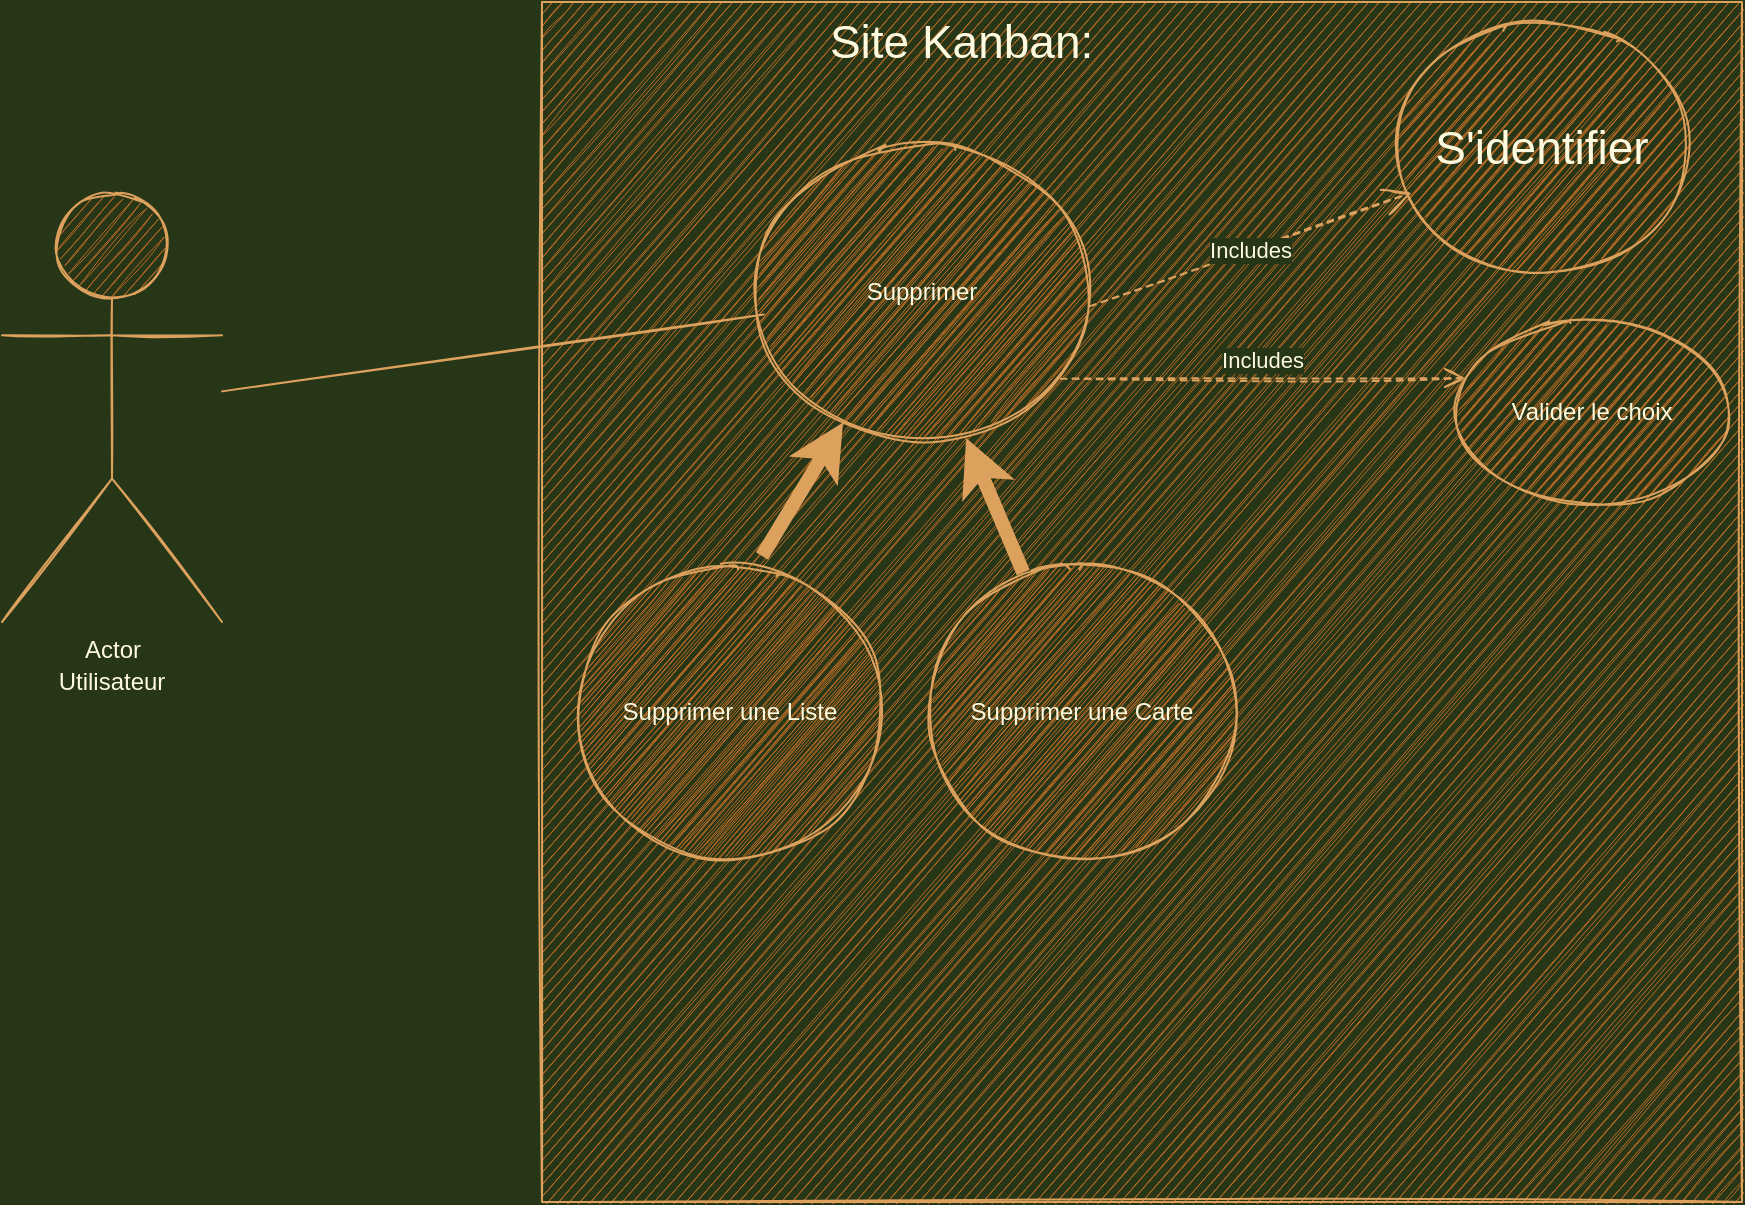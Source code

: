 <mxfile version="13.9.9" type="device"><diagram id="sPmADhrhNK1fhIsMKw0H" name="Page-1"><mxGraphModel dx="1086" dy="966" grid="1" gridSize="10" guides="1" tooltips="1" connect="1" arrows="1" fold="1" page="1" pageScale="1" pageWidth="827" pageHeight="1169" background="#283618" math="0" shadow="0"><root><mxCell id="0"/><mxCell id="1" parent="0"/><mxCell id="pGm72baf2v_I54G1NdTM-1" value="Utilisateur" style="text;html=1;align=center;verticalAlign=middle;whiteSpace=wrap;rounded=0;fontColor=#FEFAE0;sketch=1;" parent="1" vertex="1"><mxGeometry x="80" y="400" width="50" height="20" as="geometry"/></mxCell><mxCell id="pGm72baf2v_I54G1NdTM-2" value="" style="whiteSpace=wrap;html=1;aspect=fixed;fillColor=#BC6C25;strokeColor=#DDA15E;fontColor=#FEFAE0;sketch=1;" parent="1" vertex="1"><mxGeometry x="320" y="70" width="600" height="600" as="geometry"/></mxCell><mxCell id="pGm72baf2v_I54G1NdTM-3" value="Site Kanban:&amp;nbsp;" style="text;html=1;align=center;verticalAlign=middle;whiteSpace=wrap;rounded=0;fontSize=23;fontColor=#FEFAE0;sketch=1;" parent="1" vertex="1"><mxGeometry x="440" y="80" width="186" height="20" as="geometry"/></mxCell><mxCell id="pGm72baf2v_I54G1NdTM-4" value="Supprimer" style="ellipse;whiteSpace=wrap;html=1;fillColor=#BC6C25;strokeColor=#DDA15E;fontColor=#FEFAE0;sketch=1;" parent="1" vertex="1"><mxGeometry x="430" y="140" width="160" height="150" as="geometry"/></mxCell><mxCell id="pGm72baf2v_I54G1NdTM-5" value="" style="endArrow=none;html=1;strokeColor=#DDA15E;fontColor=#FEFAE0;sketch=1;labelBackgroundColor=#283618;" parent="1" source="pGm72baf2v_I54G1NdTM-12" target="pGm72baf2v_I54G1NdTM-4" edge="1"><mxGeometry width="50" height="50" relative="1" as="geometry"><mxPoint x="160" y="250.593" as="sourcePoint"/><mxPoint x="320" y="360" as="targetPoint"/></mxGeometry></mxCell><mxCell id="pGm72baf2v_I54G1NdTM-6" value="&lt;font style=&quot;font-size: 23px&quot;&gt;S'identifier&lt;/font&gt;" style="ellipse;whiteSpace=wrap;html=1;fillColor=#BC6C25;strokeColor=#DDA15E;fontColor=#FEFAE0;sketch=1;" parent="1" vertex="1"><mxGeometry x="750" y="80" width="140" height="125" as="geometry"/></mxCell><mxCell id="pGm72baf2v_I54G1NdTM-7" value="Includes" style="endArrow=open;endSize=12;dashed=1;html=1;exitX=1.025;exitY=0.547;exitDx=0;exitDy=0;strokeColor=#DDA15E;fontColor=#FEFAE0;sketch=1;exitPerimeter=0;labelBackgroundColor=#283618;" parent="1" source="pGm72baf2v_I54G1NdTM-4" target="pGm72baf2v_I54G1NdTM-6" edge="1"><mxGeometry x="-0.001" width="160" relative="1" as="geometry"><mxPoint x="430" y="210" as="sourcePoint"/><mxPoint x="590" y="210" as="targetPoint"/><Array as="points"/><mxPoint as="offset"/></mxGeometry></mxCell><mxCell id="pGm72baf2v_I54G1NdTM-8" value="Includes" style="html=1;verticalAlign=bottom;endArrow=open;dashed=1;endSize=8;exitX=0.933;exitY=0.789;exitDx=0;exitDy=0;exitPerimeter=0;strokeColor=#DDA15E;fontColor=#FEFAE0;sketch=1;entryX=0.012;entryY=0.311;entryDx=0;entryDy=0;entryPerimeter=0;labelBackgroundColor=#283618;" parent="1" source="pGm72baf2v_I54G1NdTM-4" target="pGm72baf2v_I54G1NdTM-9" edge="1"><mxGeometry relative="1" as="geometry"><mxPoint x="550" y="290" as="sourcePoint"/><mxPoint x="470" y="290" as="targetPoint"/></mxGeometry></mxCell><mxCell id="pGm72baf2v_I54G1NdTM-9" value="Valider le choix" style="ellipse;whiteSpace=wrap;html=1;fillColor=#BC6C25;strokeColor=#DDA15E;fontColor=#FEFAE0;sketch=1;" parent="1" vertex="1"><mxGeometry x="780" y="230" width="130" height="90" as="geometry"/></mxCell><mxCell id="pGm72baf2v_I54G1NdTM-12" value="Actor" style="shape=umlActor;verticalLabelPosition=bottom;verticalAlign=top;html=1;outlineConnect=0;fillColor=#BC6C25;strokeColor=#DDA15E;fontColor=#FEFAE0;sketch=1;" parent="1" vertex="1"><mxGeometry x="50" y="165" width="110" height="215" as="geometry"/></mxCell><mxCell id="EPhUPjINdQPJFmbVbZXE-1" value="Supprimer une Liste" style="ellipse;whiteSpace=wrap;html=1;fillColor=#BC6C25;strokeColor=#DDA15E;fontColor=#FEFAE0;sketch=1;" parent="1" vertex="1"><mxGeometry x="334" y="350" width="160" height="150" as="geometry"/></mxCell><mxCell id="EPhUPjINdQPJFmbVbZXE-2" value="Supprimer une Carte" style="ellipse;whiteSpace=wrap;html=1;fillColor=#BC6C25;strokeColor=#DDA15E;fontColor=#FEFAE0;sketch=1;" parent="1" vertex="1"><mxGeometry x="510" y="350" width="160" height="150" as="geometry"/></mxCell><mxCell id="EPhUPjINdQPJFmbVbZXE-4" value="" style="endArrow=classic;html=1;entryX=0.638;entryY=0.987;entryDx=0;entryDy=0;entryPerimeter=0;strokeWidth=7;fillColor=#BC6C25;strokeColor=#DDA15E;labelBackgroundColor=#283618;fontColor=#FEFAE0;" parent="1" source="EPhUPjINdQPJFmbVbZXE-2" target="pGm72baf2v_I54G1NdTM-4" edge="1"><mxGeometry width="50" height="50" relative="1" as="geometry"><mxPoint x="700" y="370" as="sourcePoint"/><mxPoint x="770" y="450" as="targetPoint"/></mxGeometry></mxCell><mxCell id="EPhUPjINdQPJFmbVbZXE-5" value="" style="endArrow=classic;html=1;strokeWidth=7;fillColor=#BC6C25;strokeColor=#DDA15E;labelBackgroundColor=#283618;fontColor=#FEFAE0;" parent="1" target="pGm72baf2v_I54G1NdTM-4" edge="1"><mxGeometry width="50" height="50" relative="1" as="geometry"><mxPoint x="430" y="347" as="sourcePoint"/><mxPoint x="411.34" y="280.0" as="targetPoint"/></mxGeometry></mxCell></root></mxGraphModel></diagram></mxfile>